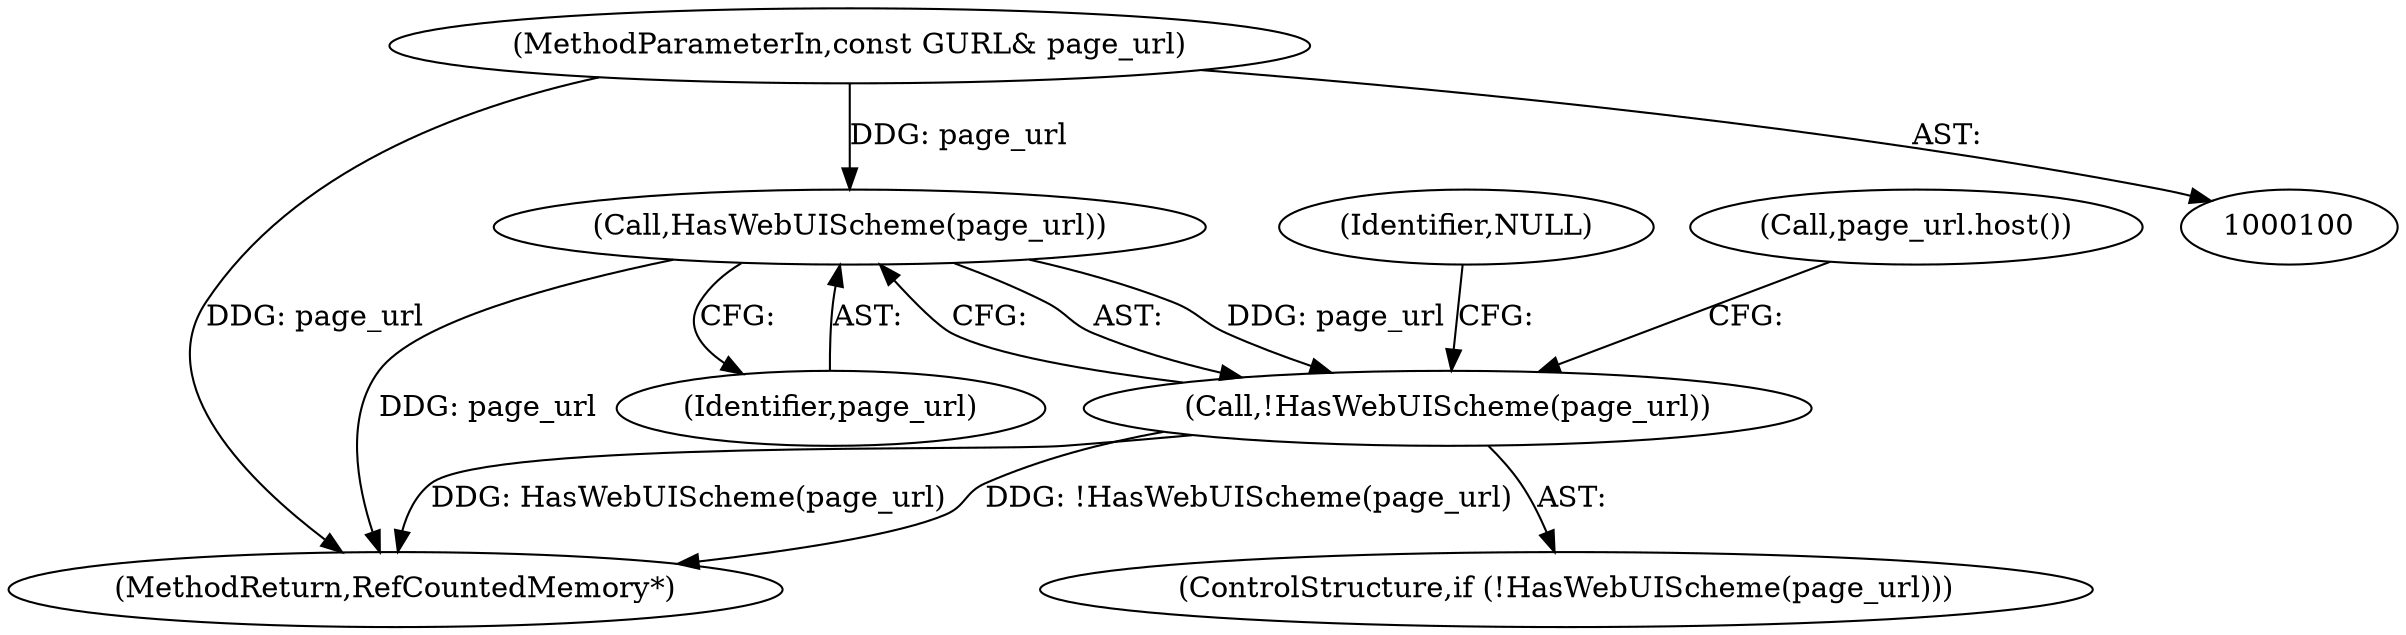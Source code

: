 digraph "1_Chrome_744c2a2d90c3c9a33c818e1ea4b7ccb5010663a0_0@del" {
"1000118" [label="(Call,HasWebUIScheme(page_url))"];
"1000101" [label="(MethodParameterIn,const GURL& page_url)"];
"1000117" [label="(Call,!HasWebUIScheme(page_url))"];
"1000184" [label="(MethodReturn,RefCountedMemory*)"];
"1000117" [label="(Call,!HasWebUIScheme(page_url))"];
"1000118" [label="(Call,HasWebUIScheme(page_url))"];
"1000119" [label="(Identifier,page_url)"];
"1000121" [label="(Identifier,NULL)"];
"1000124" [label="(Call,page_url.host())"];
"1000116" [label="(ControlStructure,if (!HasWebUIScheme(page_url)))"];
"1000101" [label="(MethodParameterIn,const GURL& page_url)"];
"1000118" -> "1000117"  [label="AST: "];
"1000118" -> "1000119"  [label="CFG: "];
"1000119" -> "1000118"  [label="AST: "];
"1000117" -> "1000118"  [label="CFG: "];
"1000118" -> "1000184"  [label="DDG: page_url"];
"1000118" -> "1000117"  [label="DDG: page_url"];
"1000101" -> "1000118"  [label="DDG: page_url"];
"1000101" -> "1000100"  [label="AST: "];
"1000101" -> "1000184"  [label="DDG: page_url"];
"1000117" -> "1000116"  [label="AST: "];
"1000121" -> "1000117"  [label="CFG: "];
"1000124" -> "1000117"  [label="CFG: "];
"1000117" -> "1000184"  [label="DDG: HasWebUIScheme(page_url)"];
"1000117" -> "1000184"  [label="DDG: !HasWebUIScheme(page_url)"];
}
